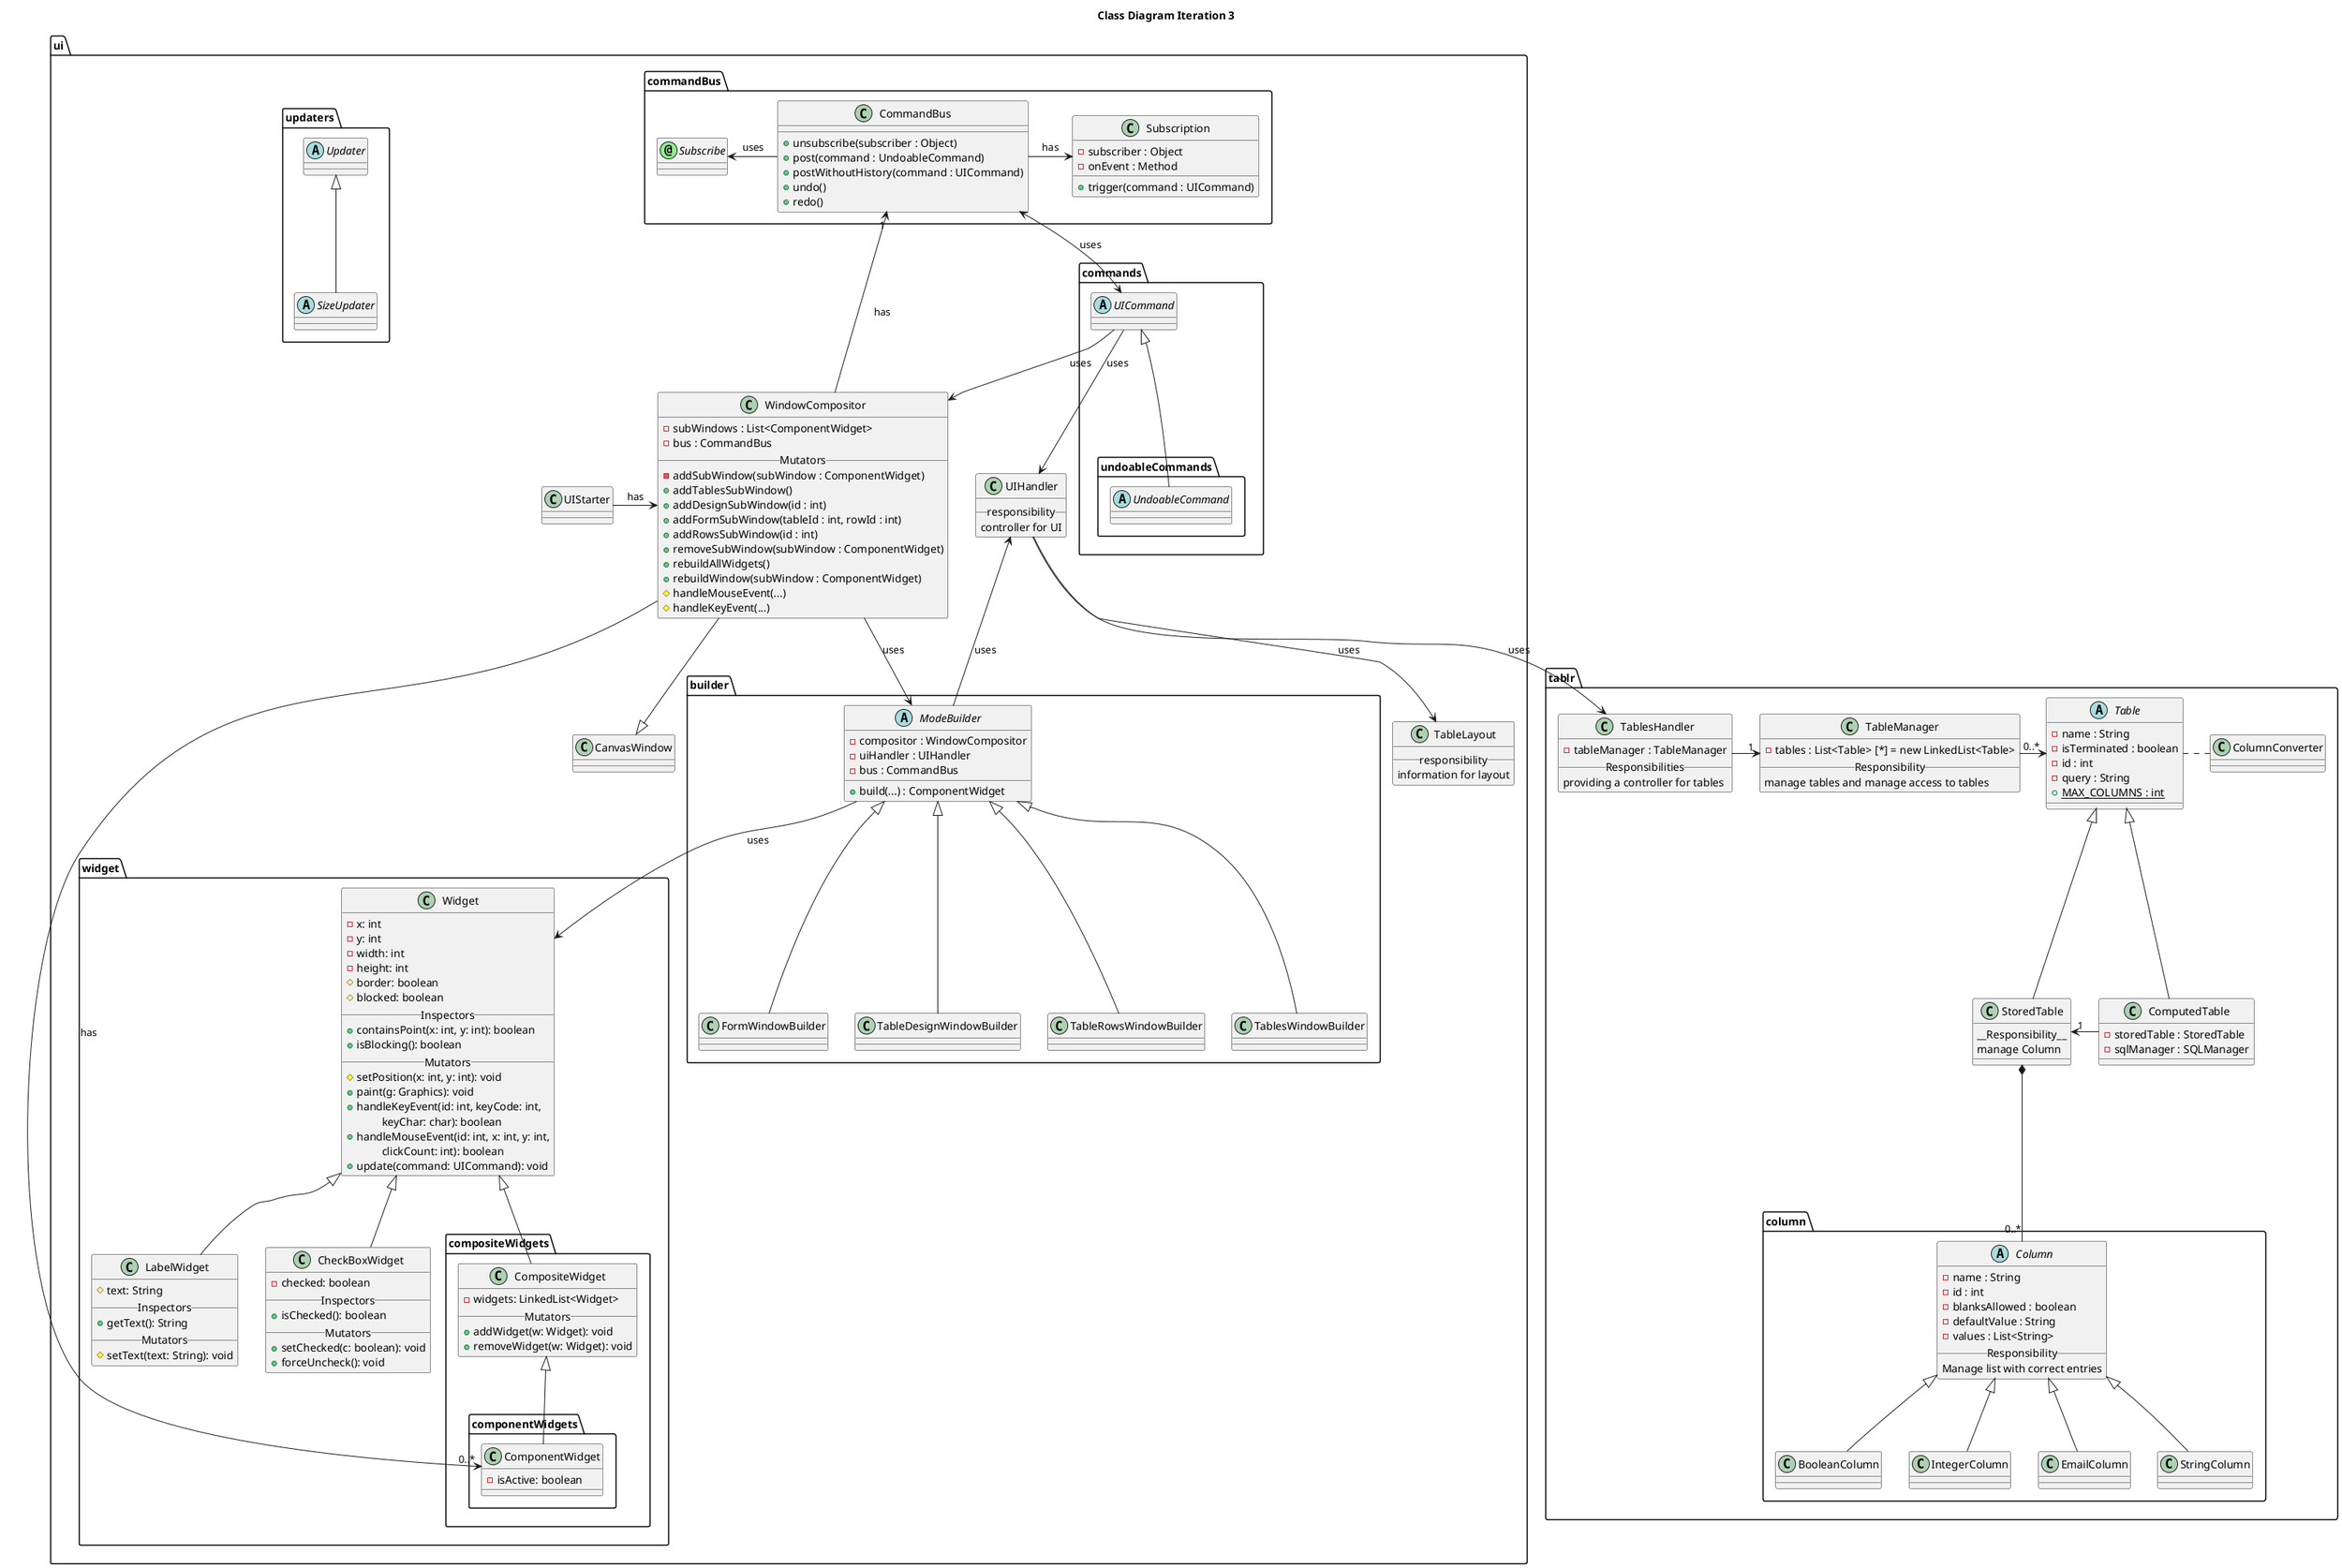 @startuml

title Class Diagram Iteration 3
package "ui" {
    package "builder" {
        abstract class ModeBuilder {
            - compositor : WindowCompositor
            - uiHandler : UIHandler
            - bus : CommandBus
            __
            + build(...) : ComponentWidget
        }

        class FormWindowBuilder {

        }
        class TableDesignWindowBuilder {

        }
        class TableRowsWindowBuilder {

        }
        class TablesWindowBuilder {

        }

        FormWindowBuilder -up-|> ModeBuilder
        TableDesignWindowBuilder -up-|> ModeBuilder
        TableRowsWindowBuilder -up-|> ModeBuilder
        TablesWindowBuilder -up-|> ModeBuilder
    }

    package "commandBus" {
        class CommandBus {
            + unsubscribe(subscriber : Object)
            + post(command : UndoableCommand)
            + postWithoutHistory(command : UICommand)
            + undo()
            + redo()
        }

        class Subscription {
            - subscriber : Object
            - onEvent : Method
            __
            + trigger(command : UICommand)
        }

        interface Subscribe <<(@, lightgreen)>>

        CommandBus -right-> Subscription : has
        CommandBus -left-> Subscribe : uses


    }

    package "commands" {

        abstract class UICommand {

        }

        package undoableCommands {
            abstract class UndoableCommand {

            }
        }

        UndoableCommand -up-|> UICommand

    }

    CommandBus <-down-> UICommand : uses


    package "updaters" {
        abstract class SizeUpdater {

        }

        abstract class Updater {

        }

        SizeUpdater -up-|> Updater
    }

    package "widget" {
        class Widget {
            -x: int
            -y: int
            -width: int
            -height: int
            #border: boolean
            #blocked: boolean
            __Inspectors__
            +containsPoint(x: int, y: int): boolean
            +isBlocking(): boolean
            __Mutators__
            #setPosition(x: int, y: int): void
            +paint(g: Graphics): void
            +handleKeyEvent(id: int, keyCode: int,
                \t keyChar: char): boolean
            +handleMouseEvent(id: int, x: int, y: int,
                \t clickCount: int): boolean
            +update(command: UICommand): void
        }


        class LabelWidget{
            #text: String
            __Inspectors__
            +getText(): String
            __Mutators__
            #setText(text: String): void
        }
        LabelWidget -up-|> Widget

        class CheckBoxWidget{
            -checked: boolean
            __Inspectors__
            +isChecked(): boolean
            __Mutators__
            +setChecked(c: boolean): void
            +forceUncheck(): void
        }
        CheckBoxWidget -up-|> Widget

        package compositeWidgets{
            class CompositeWidget{
                - widgets: LinkedList<Widget>
                __Mutators__
                + addWidget(w: Widget): void
                + removeWidget(w: Widget): void
            }

            package componentWidgets{
                class ComponentWidget{
                    -isActive: boolean
                }



                ComponentWidget -up-|> CompositeWidget


            }

            CompositeWidget -up-|> Widget


        }
    }

    class CanvasWindow {

    }

    class TableLayout {
        __responsibility__
        information for layout
    }

    class UIHandler {
        __responsibility__
        controller for UI
    }

    class UIStarter {

    }

    class WindowCompositor {
        - subWindows : List<ComponentWidget>
        - bus : CommandBus
        __Mutators__
        - addSubWindow(subWindow : ComponentWidget)
        + addTablesSubWindow()
        + addDesignSubWindow(id : int)
        + addFormSubWindow(tableId : int, rowId : int)
        + addRowsSubWindow(id : int)
        + removeSubWindow(subWindow : ComponentWidget)
        + rebuildAllWidgets()
        + rebuildWindow(subWindow : ComponentWidget)
        # handleMouseEvent(...)
        # handleKeyEvent(...)
    }
    UIStarter -right-> WindowCompositor : has
    WindowCompositor -left-> "0..*" ComponentWidget : has
    WindowCompositor -down-> "1" CommandBus : has
    WindowCompositor --> ModeBuilder : uses
    ModeBuilder --> Widget : uses

    UIHandler --> TableLayout : uses
    ModeBuilder -up-> UIHandler : uses

    UICommand --> WindowCompositor : uses
    UICommand --> UIHandler : uses
    WindowCompositor --|> CanvasWindow

}

package tablr {



    class TablesHandler{
        - tableManager : TableManager
        __Responsibilities__
        providing a controller for tables
    }


    class TableManager{
        - tables : List<Table> [*] = new LinkedList<Table>
        __Responsibility__
        manage tables and manage access to tables
    }

    TableManager -right-> "0..*" Table
    TablesHandler -right-> "1" TableManager




    abstract class Table{
        - name : String
        - isTerminated : boolean
        - id : int
        - query : String
        + {static} MAX_COLUMNS : int

    }

    class StoredTable {

        __Responsibility__
            manage Column
    }

    class ComputedTable {
        - storedTable : StoredTable
        - sqlManager : SQLManager

    }

    StoredTable -up-|> Table
    ComputedTable -up-|> Table
    ComputedTable -left-> "1" StoredTable

    class ColumnConverter{

    }
    ColumnConverter -left...- Table

    package "column" {

        Column <|-- BooleanColumn
        Column <|-- IntegerColumn
        Column <|-- EmailColumn
        Column <|-- StringColumn

        abstract class Column {
            -name : String
            - id : int
            -blanksAllowed : boolean
            -defaultValue : String
            -values : List<String>
            __Responsibility__
            Manage list with correct entries
        }

        StoredTable *-- "0..*" Column

        class BooleanColumn{

        }
        class StringColumn{

        }
        class EmailColumn{

        }
        class IntegerColumn{

        }
    }
}

UIHandler --> TablesHandler : uses


@enduml